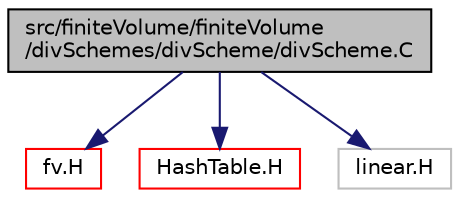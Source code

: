 digraph "src/finiteVolume/finiteVolume/divSchemes/divScheme/divScheme.C"
{
  bgcolor="transparent";
  edge [fontname="Helvetica",fontsize="10",labelfontname="Helvetica",labelfontsize="10"];
  node [fontname="Helvetica",fontsize="10",shape=record];
  Node0 [label="src/finiteVolume/finiteVolume\l/divSchemes/divScheme/divScheme.C",height=0.2,width=0.4,color="black", fillcolor="grey75", style="filled", fontcolor="black"];
  Node0 -> Node1 [color="midnightblue",fontsize="10",style="solid",fontname="Helvetica"];
  Node1 [label="fv.H",height=0.2,width=0.4,color="red",URL="$a03089.html"];
  Node0 -> Node27 [color="midnightblue",fontsize="10",style="solid",fontname="Helvetica"];
  Node27 [label="HashTable.H",height=0.2,width=0.4,color="red",URL="$a09179.html"];
  Node0 -> Node58 [color="midnightblue",fontsize="10",style="solid",fontname="Helvetica"];
  Node58 [label="linear.H",height=0.2,width=0.4,color="grey75"];
}
